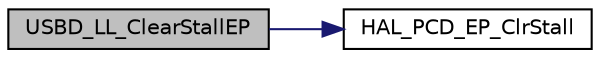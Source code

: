 digraph "USBD_LL_ClearStallEP"
{
  edge [fontname="Helvetica",fontsize="10",labelfontname="Helvetica",labelfontsize="10"];
  node [fontname="Helvetica",fontsize="10",shape=record];
  rankdir="LR";
  Node15 [label="USBD_LL_ClearStallEP",height=0.2,width=0.4,color="black", fillcolor="grey75", style="filled", fontcolor="black"];
  Node15 -> Node16 [color="midnightblue",fontsize="10",style="solid",fontname="Helvetica"];
  Node16 [label="HAL_PCD_EP_ClrStall",height=0.2,width=0.4,color="black", fillcolor="white", style="filled",URL="$group___p_c_d___exported___functions___group3.html#ga56466fbd2aa05a80c924b18ddc2ac3ca"];
}
